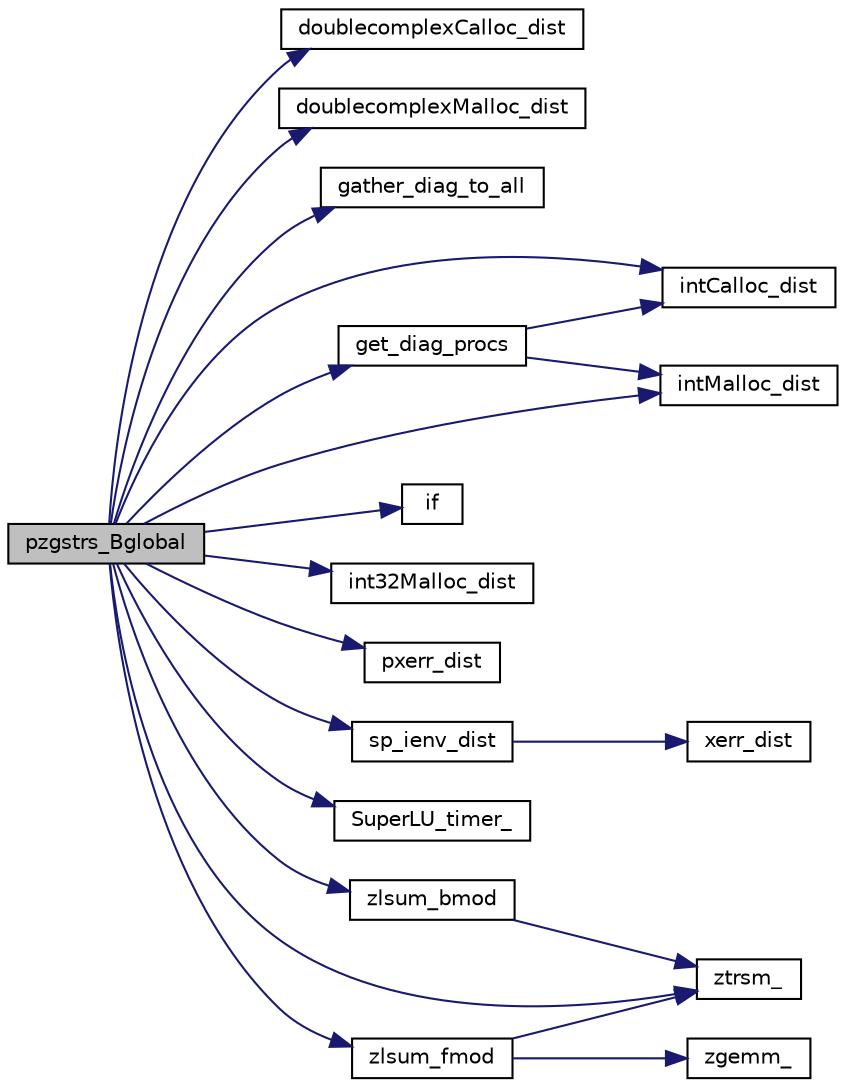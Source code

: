 digraph "pzgstrs_Bglobal"
{
 // LATEX_PDF_SIZE
  edge [fontname="Helvetica",fontsize="10",labelfontname="Helvetica",labelfontsize="10"];
  node [fontname="Helvetica",fontsize="10",shape=record];
  rankdir="LR";
  Node1 [label="pzgstrs_Bglobal",height=0.2,width=0.4,color="black", fillcolor="grey75", style="filled", fontcolor="black",tooltip=" "];
  Node1 -> Node2 [color="midnightblue",fontsize="10",style="solid",fontname="Helvetica"];
  Node2 [label="doublecomplexCalloc_dist",height=0.2,width=0.4,color="black", fillcolor="white", style="filled",URL="$superlu__zdefs_8h.html#a73ec16b422f816d2c9a5c2c34fb6a4c1",tooltip=" "];
  Node1 -> Node3 [color="midnightblue",fontsize="10",style="solid",fontname="Helvetica"];
  Node3 [label="doublecomplexMalloc_dist",height=0.2,width=0.4,color="black", fillcolor="white", style="filled",URL="$superlu__zdefs_8h.html#af9c619b6f1f8f20b5bc70551bd10c84a",tooltip=" "];
  Node1 -> Node4 [color="midnightblue",fontsize="10",style="solid",fontname="Helvetica"];
  Node4 [label="gather_diag_to_all",height=0.2,width=0.4,color="black", fillcolor="white", style="filled",URL="$pzgstrs__Bglobal_8c.html#a40cb6ca4952dbc40ecb583c9552c68b6",tooltip=" "];
  Node1 -> Node5 [color="midnightblue",fontsize="10",style="solid",fontname="Helvetica"];
  Node5 [label="get_diag_procs",height=0.2,width=0.4,color="black", fillcolor="white", style="filled",URL="$superlu__defs_8h.html#a7866e1f311fca0837d2c6f9a407ea92f",tooltip=" "];
  Node5 -> Node6 [color="midnightblue",fontsize="10",style="solid",fontname="Helvetica"];
  Node6 [label="intCalloc_dist",height=0.2,width=0.4,color="black", fillcolor="white", style="filled",URL="$memory_8c.html#a6fd91c6883ea8ea94e0ece298e0e46b6",tooltip=" "];
  Node5 -> Node7 [color="midnightblue",fontsize="10",style="solid",fontname="Helvetica"];
  Node7 [label="intMalloc_dist",height=0.2,width=0.4,color="black", fillcolor="white", style="filled",URL="$memory_8c.html#a2c2df35072e313373438cccdb98b885c",tooltip=" "];
  Node1 -> Node8 [color="midnightblue",fontsize="10",style="solid",fontname="Helvetica"];
  Node8 [label="if",height=0.2,width=0.4,color="black", fillcolor="white", style="filled",URL="$dutil__dist_8c.html#a4a651a924783b51112ae041ee77bb902",tooltip=" "];
  Node1 -> Node9 [color="midnightblue",fontsize="10",style="solid",fontname="Helvetica"];
  Node9 [label="int32Malloc_dist",height=0.2,width=0.4,color="black", fillcolor="white", style="filled",URL="$memory_8c.html#ad6490fb0726f82e7c2db3b2d885e5ede",tooltip=" "];
  Node1 -> Node6 [color="midnightblue",fontsize="10",style="solid",fontname="Helvetica"];
  Node1 -> Node7 [color="midnightblue",fontsize="10",style="solid",fontname="Helvetica"];
  Node1 -> Node10 [color="midnightblue",fontsize="10",style="solid",fontname="Helvetica"];
  Node10 [label="pxerr_dist",height=0.2,width=0.4,color="black", fillcolor="white", style="filled",URL="$pxerr__dist_8c.html#a83457ff10ec305ba2d5c47fcb3db3300",tooltip=" "];
  Node1 -> Node11 [color="midnightblue",fontsize="10",style="solid",fontname="Helvetica"];
  Node11 [label="sp_ienv_dist",height=0.2,width=0.4,color="black", fillcolor="white", style="filled",URL="$SRC_2sp__ienv_8c.html#a004725eb174f73ba121db829451a8e8c",tooltip=" "];
  Node11 -> Node12 [color="midnightblue",fontsize="10",style="solid",fontname="Helvetica"];
  Node12 [label="xerr_dist",height=0.2,width=0.4,color="black", fillcolor="white", style="filled",URL="$superlu__defs_8h.html#a0d728f1da812b1373a0e58ff81f6a711",tooltip=" "];
  Node1 -> Node13 [color="midnightblue",fontsize="10",style="solid",fontname="Helvetica"];
  Node13 [label="SuperLU_timer_",height=0.2,width=0.4,color="black", fillcolor="white", style="filled",URL="$superlu__timer_8c.html#a0c6777573bbfe81917cd381e0090d355",tooltip=" "];
  Node1 -> Node14 [color="midnightblue",fontsize="10",style="solid",fontname="Helvetica"];
  Node14 [label="zlsum_bmod",height=0.2,width=0.4,color="black", fillcolor="white", style="filled",URL="$pzgstrs__lsum_8c.html#a9f56cef236a44f34a759e93439e80013",tooltip=" "];
  Node14 -> Node15 [color="midnightblue",fontsize="10",style="solid",fontname="Helvetica"];
  Node15 [label="ztrsm_",height=0.2,width=0.4,color="black", fillcolor="white", style="filled",URL="$superlu__zdefs_8h.html#a1671031d6950cd6215afef01d3046644",tooltip=" "];
  Node1 -> Node16 [color="midnightblue",fontsize="10",style="solid",fontname="Helvetica"];
  Node16 [label="zlsum_fmod",height=0.2,width=0.4,color="black", fillcolor="white", style="filled",URL="$pzgstrs__lsum_8c.html#aa76576727d4c335b586293f0552701c7",tooltip=" "];
  Node16 -> Node17 [color="midnightblue",fontsize="10",style="solid",fontname="Helvetica"];
  Node17 [label="zgemm_",height=0.2,width=0.4,color="black", fillcolor="white", style="filled",URL="$superlu__zdefs_8h.html#a7566d50f83608ee97bd5615d38ca010f",tooltip=" "];
  Node16 -> Node15 [color="midnightblue",fontsize="10",style="solid",fontname="Helvetica"];
  Node1 -> Node15 [color="midnightblue",fontsize="10",style="solid",fontname="Helvetica"];
}
